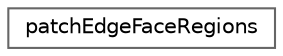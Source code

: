 digraph "Graphical Class Hierarchy"
{
 // LATEX_PDF_SIZE
  bgcolor="transparent";
  edge [fontname=Helvetica,fontsize=10,labelfontname=Helvetica,labelfontsize=10];
  node [fontname=Helvetica,fontsize=10,shape=box,height=0.2,width=0.4];
  rankdir="LR";
  Node0 [id="Node000000",label="patchEdgeFaceRegions",height=0.2,width=0.4,color="grey40", fillcolor="white", style="filled",URL="$classFoam_1_1patchEdgeFaceRegions.html",tooltip="Transport of regions for use in PatchEdgeFaceWave."];
}
